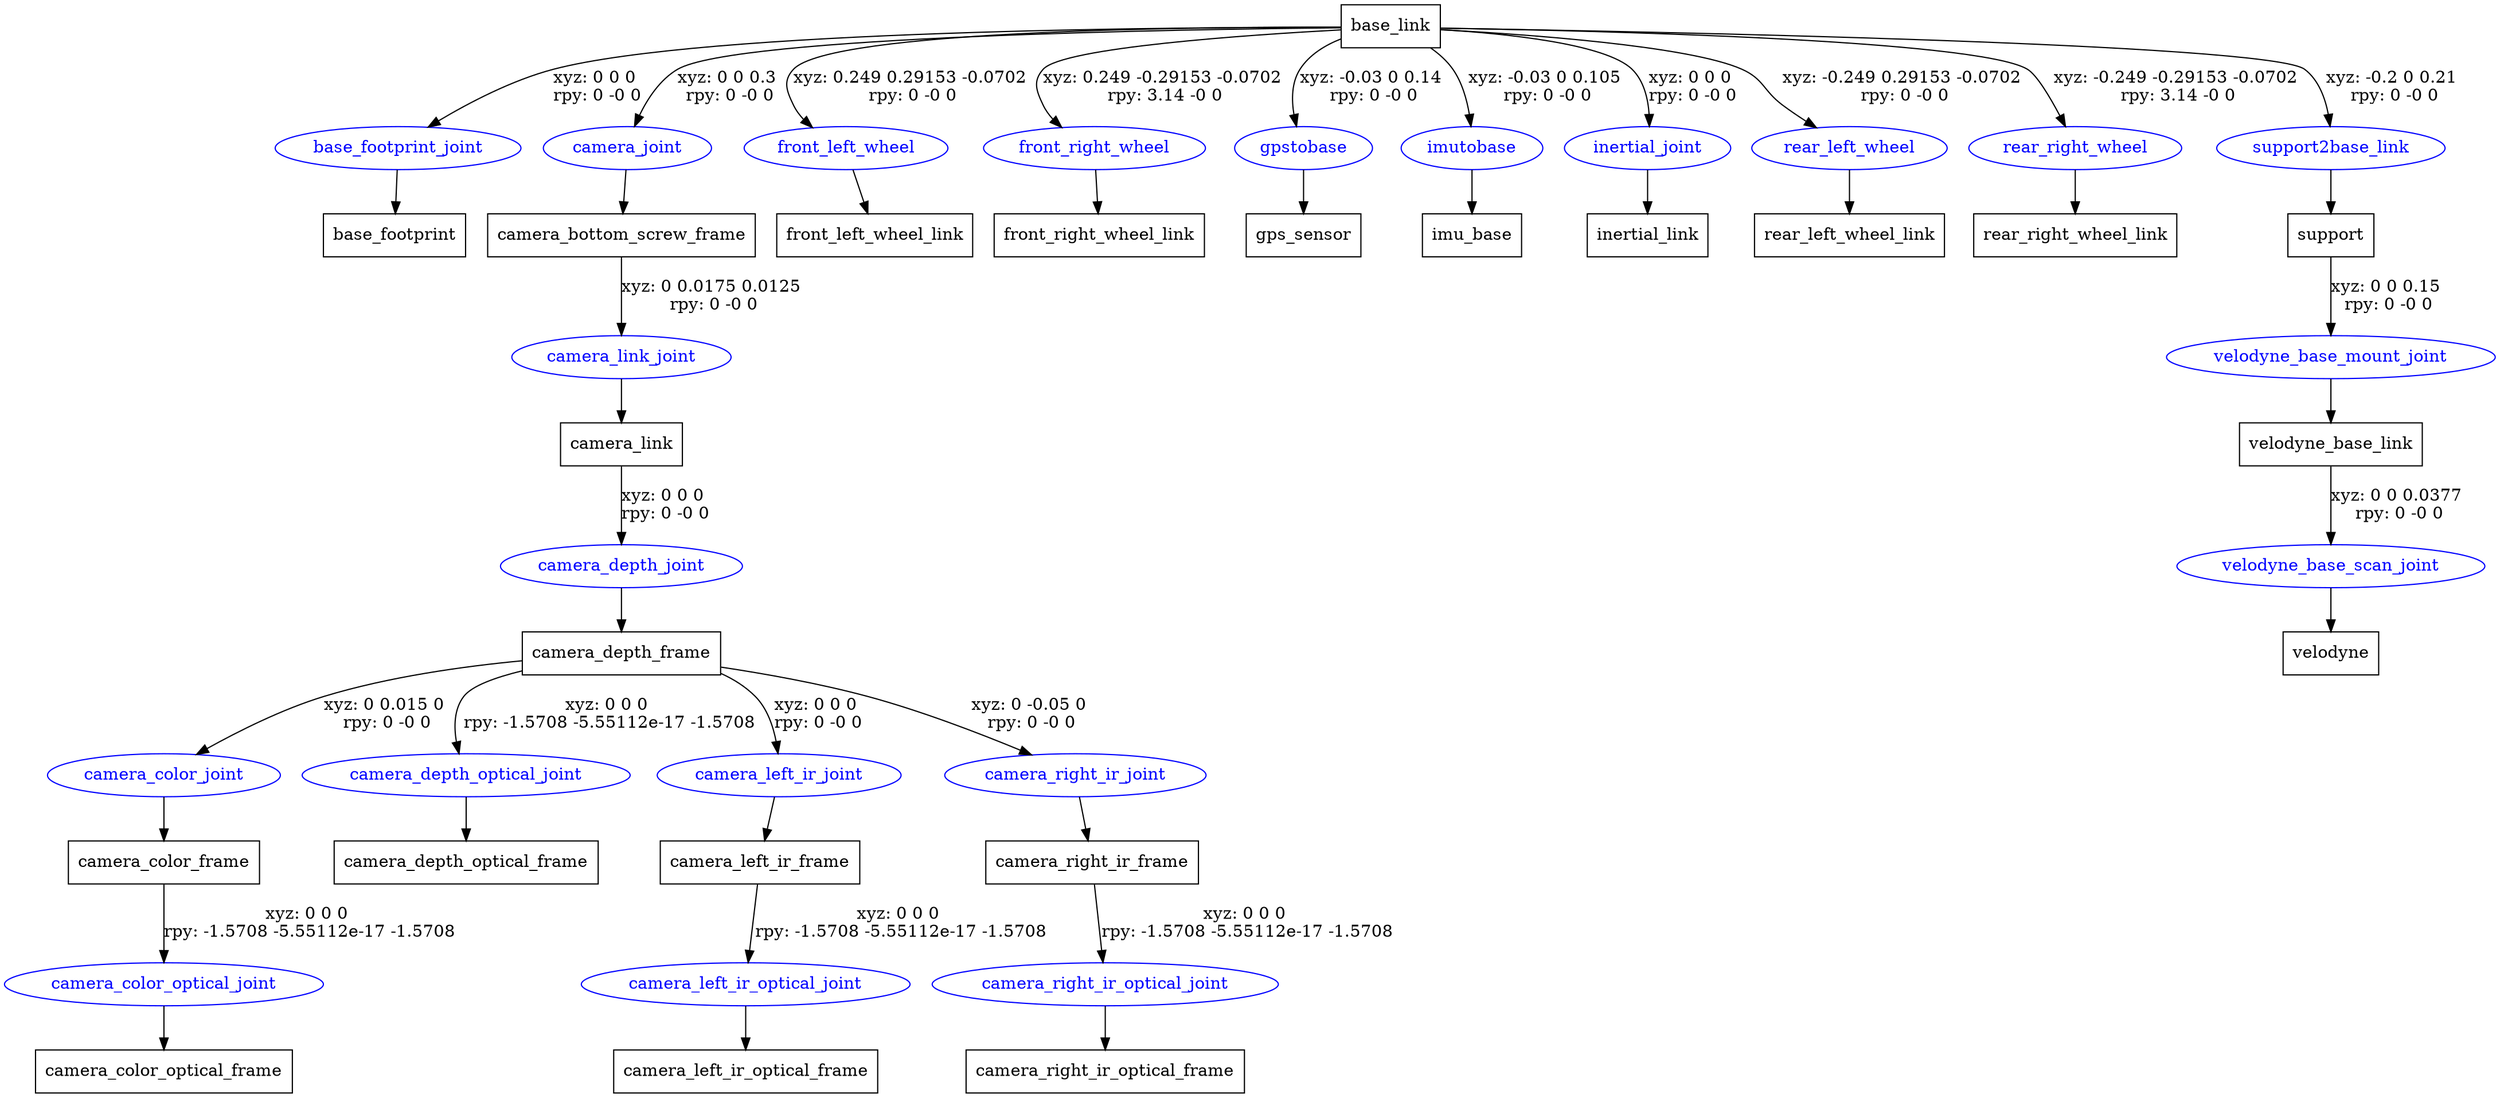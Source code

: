 digraph G {
node [shape=box];
"base_link" [label="base_link"];
"base_footprint" [label="base_footprint"];
"camera_bottom_screw_frame" [label="camera_bottom_screw_frame"];
"camera_link" [label="camera_link"];
"camera_depth_frame" [label="camera_depth_frame"];
"camera_color_frame" [label="camera_color_frame"];
"camera_color_optical_frame" [label="camera_color_optical_frame"];
"camera_depth_optical_frame" [label="camera_depth_optical_frame"];
"camera_left_ir_frame" [label="camera_left_ir_frame"];
"camera_left_ir_optical_frame" [label="camera_left_ir_optical_frame"];
"camera_right_ir_frame" [label="camera_right_ir_frame"];
"camera_right_ir_optical_frame" [label="camera_right_ir_optical_frame"];
"front_left_wheel_link" [label="front_left_wheel_link"];
"front_right_wheel_link" [label="front_right_wheel_link"];
"gps_sensor" [label="gps_sensor"];
"imu_base" [label="imu_base"];
"inertial_link" [label="inertial_link"];
"rear_left_wheel_link" [label="rear_left_wheel_link"];
"rear_right_wheel_link" [label="rear_right_wheel_link"];
"support" [label="support"];
"velodyne_base_link" [label="velodyne_base_link"];
"velodyne" [label="velodyne"];
node [shape=ellipse, color=blue, fontcolor=blue];
"base_link" -> "base_footprint_joint" [label="xyz: 0 0 0 \nrpy: 0 -0 0"]
"base_footprint_joint" -> "base_footprint"
"base_link" -> "camera_joint" [label="xyz: 0 0 0.3 \nrpy: 0 -0 0"]
"camera_joint" -> "camera_bottom_screw_frame"
"camera_bottom_screw_frame" -> "camera_link_joint" [label="xyz: 0 0.0175 0.0125 \nrpy: 0 -0 0"]
"camera_link_joint" -> "camera_link"
"camera_link" -> "camera_depth_joint" [label="xyz: 0 0 0 \nrpy: 0 -0 0"]
"camera_depth_joint" -> "camera_depth_frame"
"camera_depth_frame" -> "camera_color_joint" [label="xyz: 0 0.015 0 \nrpy: 0 -0 0"]
"camera_color_joint" -> "camera_color_frame"
"camera_color_frame" -> "camera_color_optical_joint" [label="xyz: 0 0 0 \nrpy: -1.5708 -5.55112e-17 -1.5708"]
"camera_color_optical_joint" -> "camera_color_optical_frame"
"camera_depth_frame" -> "camera_depth_optical_joint" [label="xyz: 0 0 0 \nrpy: -1.5708 -5.55112e-17 -1.5708"]
"camera_depth_optical_joint" -> "camera_depth_optical_frame"
"camera_depth_frame" -> "camera_left_ir_joint" [label="xyz: 0 0 0 \nrpy: 0 -0 0"]
"camera_left_ir_joint" -> "camera_left_ir_frame"
"camera_left_ir_frame" -> "camera_left_ir_optical_joint" [label="xyz: 0 0 0 \nrpy: -1.5708 -5.55112e-17 -1.5708"]
"camera_left_ir_optical_joint" -> "camera_left_ir_optical_frame"
"camera_depth_frame" -> "camera_right_ir_joint" [label="xyz: 0 -0.05 0 \nrpy: 0 -0 0"]
"camera_right_ir_joint" -> "camera_right_ir_frame"
"camera_right_ir_frame" -> "camera_right_ir_optical_joint" [label="xyz: 0 0 0 \nrpy: -1.5708 -5.55112e-17 -1.5708"]
"camera_right_ir_optical_joint" -> "camera_right_ir_optical_frame"
"base_link" -> "front_left_wheel" [label="xyz: 0.249 0.29153 -0.0702 \nrpy: 0 -0 0"]
"front_left_wheel" -> "front_left_wheel_link"
"base_link" -> "front_right_wheel" [label="xyz: 0.249 -0.29153 -0.0702 \nrpy: 3.14 -0 0"]
"front_right_wheel" -> "front_right_wheel_link"
"base_link" -> "gpstobase" [label="xyz: -0.03 0 0.14 \nrpy: 0 -0 0"]
"gpstobase" -> "gps_sensor"
"base_link" -> "imutobase" [label="xyz: -0.03 0 0.105 \nrpy: 0 -0 0"]
"imutobase" -> "imu_base"
"base_link" -> "inertial_joint" [label="xyz: 0 0 0 \nrpy: 0 -0 0"]
"inertial_joint" -> "inertial_link"
"base_link" -> "rear_left_wheel" [label="xyz: -0.249 0.29153 -0.0702 \nrpy: 0 -0 0"]
"rear_left_wheel" -> "rear_left_wheel_link"
"base_link" -> "rear_right_wheel" [label="xyz: -0.249 -0.29153 -0.0702 \nrpy: 3.14 -0 0"]
"rear_right_wheel" -> "rear_right_wheel_link"
"base_link" -> "support2base_link" [label="xyz: -0.2 0 0.21 \nrpy: 0 -0 0"]
"support2base_link" -> "support"
"support" -> "velodyne_base_mount_joint" [label="xyz: 0 0 0.15 \nrpy: 0 -0 0"]
"velodyne_base_mount_joint" -> "velodyne_base_link"
"velodyne_base_link" -> "velodyne_base_scan_joint" [label="xyz: 0 0 0.0377 \nrpy: 0 -0 0"]
"velodyne_base_scan_joint" -> "velodyne"
}
